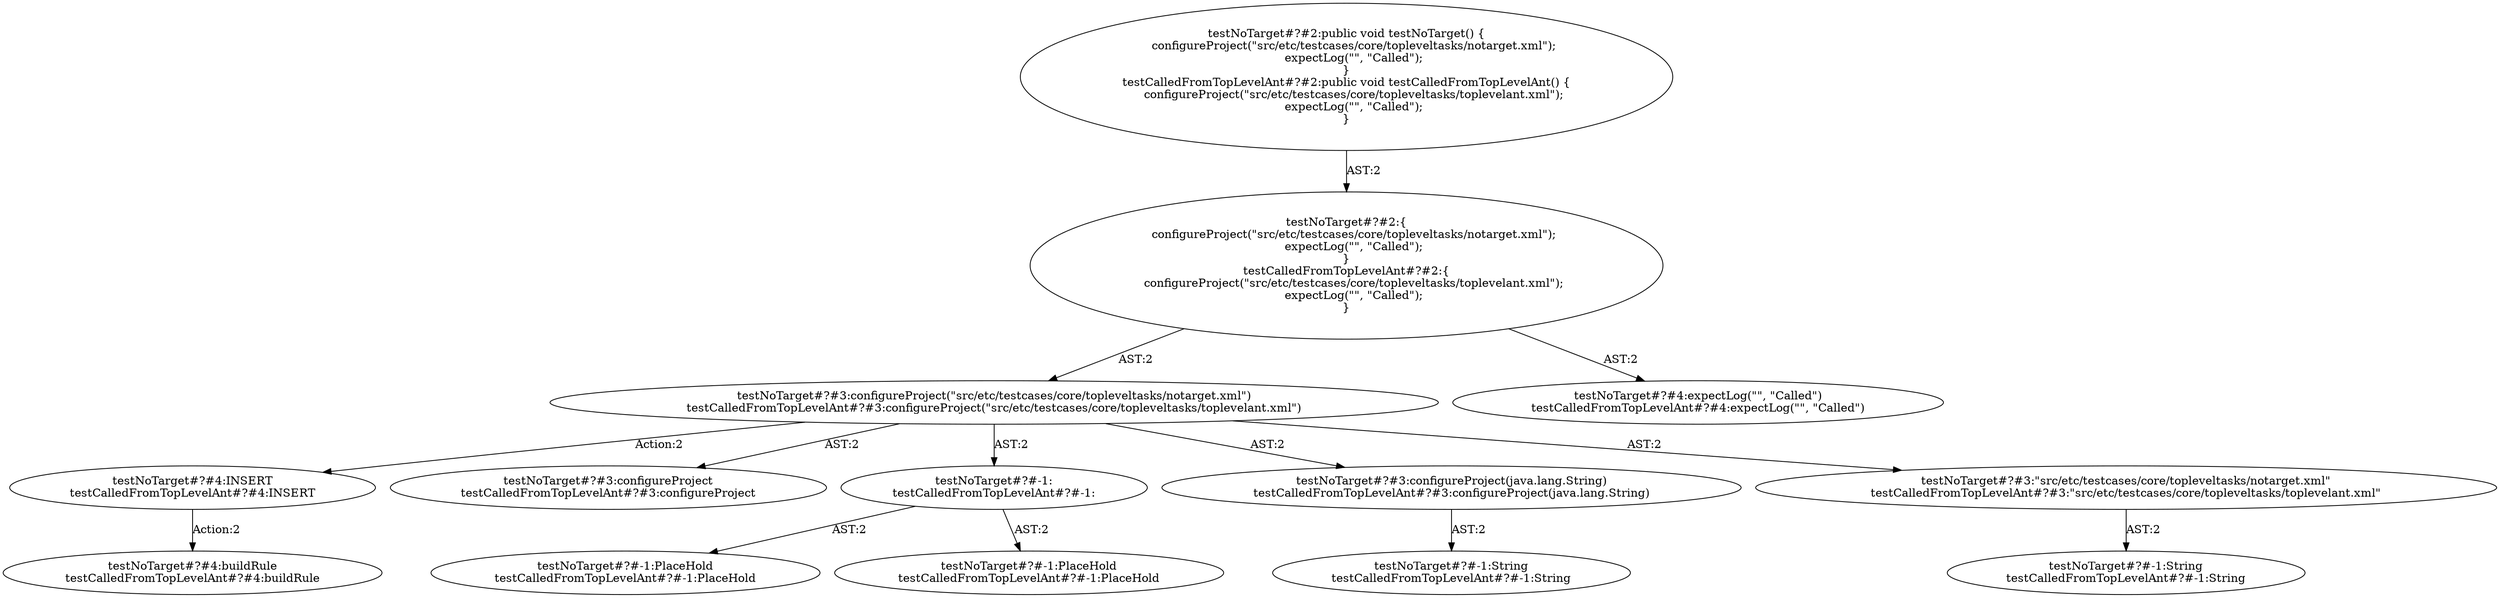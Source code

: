 digraph "Pattern" {
0 [label="testNoTarget#?#4:INSERT
testCalledFromTopLevelAnt#?#4:INSERT" shape=ellipse]
1 [label="testNoTarget#?#3:configureProject(\"src/etc/testcases/core/topleveltasks/notarget.xml\")
testCalledFromTopLevelAnt#?#3:configureProject(\"src/etc/testcases/core/topleveltasks/toplevelant.xml\")" shape=ellipse]
2 [label="testNoTarget#?#2:\{
    configureProject(\"src/etc/testcases/core/topleveltasks/notarget.xml\");
    expectLog(\"\", \"Called\");
\}
testCalledFromTopLevelAnt#?#2:\{
    configureProject(\"src/etc/testcases/core/topleveltasks/toplevelant.xml\");
    expectLog(\"\", \"Called\");
\}" shape=ellipse]
3 [label="testNoTarget#?#2:public void testNoTarget() \{
    configureProject(\"src/etc/testcases/core/topleveltasks/notarget.xml\");
    expectLog(\"\", \"Called\");
\}
testCalledFromTopLevelAnt#?#2:public void testCalledFromTopLevelAnt() \{
    configureProject(\"src/etc/testcases/core/topleveltasks/toplevelant.xml\");
    expectLog(\"\", \"Called\");
\}" shape=ellipse]
4 [label="testNoTarget#?#4:expectLog(\"\", \"Called\")
testCalledFromTopLevelAnt#?#4:expectLog(\"\", \"Called\")" shape=ellipse]
5 [label="testNoTarget#?#3:configureProject
testCalledFromTopLevelAnt#?#3:configureProject" shape=ellipse]
6 [label="testNoTarget#?#-1:
testCalledFromTopLevelAnt#?#-1:" shape=ellipse]
7 [label="testNoTarget#?#-1:PlaceHold
testCalledFromTopLevelAnt#?#-1:PlaceHold" shape=ellipse]
8 [label="testNoTarget#?#-1:PlaceHold
testCalledFromTopLevelAnt#?#-1:PlaceHold" shape=ellipse]
9 [label="testNoTarget#?#3:configureProject(java.lang.String)
testCalledFromTopLevelAnt#?#3:configureProject(java.lang.String)" shape=ellipse]
10 [label="testNoTarget#?#-1:String
testCalledFromTopLevelAnt#?#-1:String" shape=ellipse]
11 [label="testNoTarget#?#3:\"src/etc/testcases/core/topleveltasks/notarget.xml\"
testCalledFromTopLevelAnt#?#3:\"src/etc/testcases/core/topleveltasks/toplevelant.xml\"" shape=ellipse]
12 [label="testNoTarget#?#-1:String
testCalledFromTopLevelAnt#?#-1:String" shape=ellipse]
13 [label="testNoTarget#?#4:buildRule
testCalledFromTopLevelAnt#?#4:buildRule" shape=ellipse]
0 -> 13 [label="Action:2"];
1 -> 0 [label="Action:2"];
1 -> 5 [label="AST:2"];
1 -> 6 [label="AST:2"];
1 -> 9 [label="AST:2"];
1 -> 11 [label="AST:2"];
2 -> 1 [label="AST:2"];
2 -> 4 [label="AST:2"];
3 -> 2 [label="AST:2"];
6 -> 7 [label="AST:2"];
6 -> 8 [label="AST:2"];
9 -> 10 [label="AST:2"];
11 -> 12 [label="AST:2"];
}